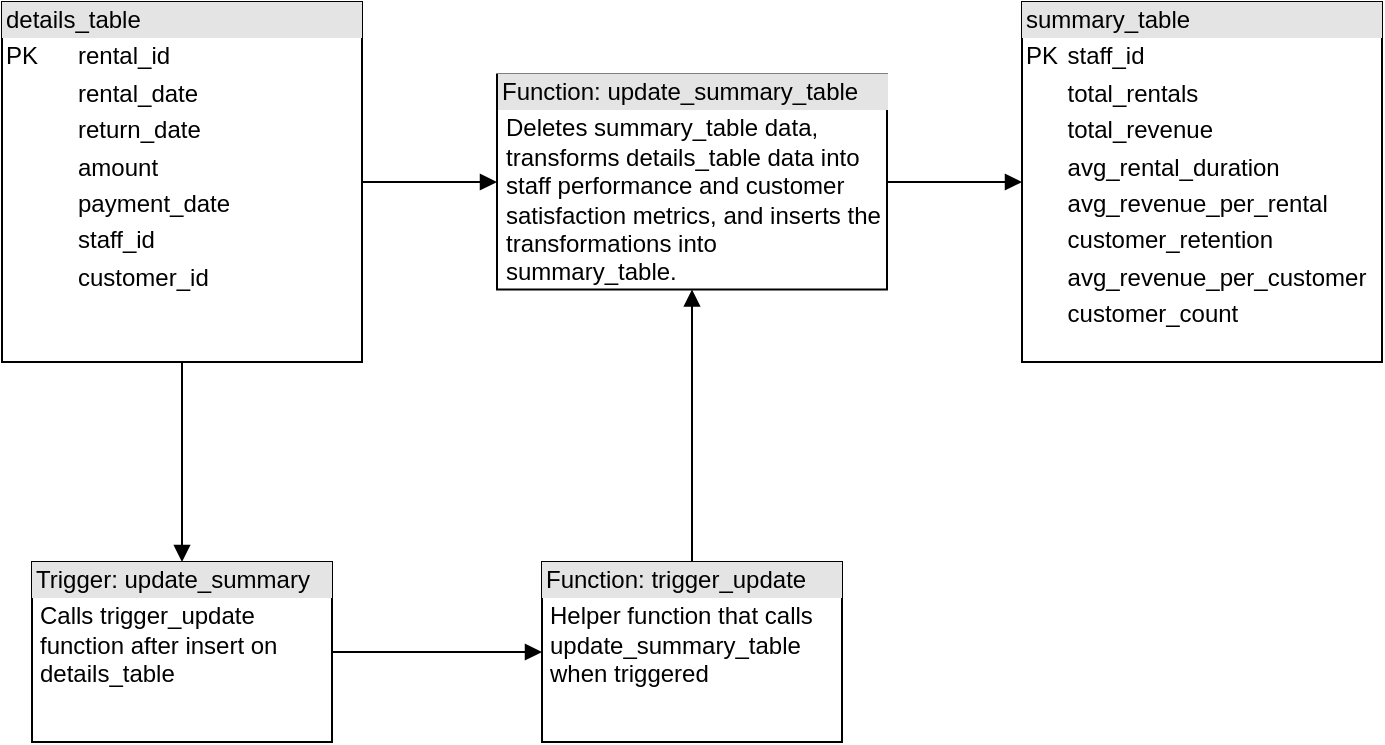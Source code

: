<mxfile version="24.7.16">
  <diagram name="Page-1" id="Bpwa1kRnQjFmKQBVXA7l">
    <mxGraphModel dx="1388" dy="932" grid="1" gridSize="10" guides="1" tooltips="1" connect="1" arrows="1" fold="1" page="1" pageScale="1" pageWidth="850" pageHeight="1100" math="0" shadow="0">
      <root>
        <mxCell id="0" />
        <mxCell id="1" parent="0" />
        <mxCell id="details_table" value="&lt;div style=&quot;box-sizing:border-box;width:100%;background:#e4e4e4;padding:2px;&quot;&gt;details_table&lt;/div&gt;&lt;table style=&quot;width:100%;font-size:1em;&quot; cellpadding=&quot;2&quot; cellspacing=&quot;0&quot;&gt;&lt;tbody&gt;&lt;tr&gt;&lt;td&gt;PK&lt;/td&gt;&lt;td&gt;rental_id&lt;/td&gt;&lt;/tr&gt;&lt;tr&gt;&lt;td&gt;&lt;/td&gt;&lt;td&gt;rental_date&lt;/td&gt;&lt;/tr&gt;&lt;tr&gt;&lt;td&gt;&lt;/td&gt;&lt;td&gt;return_date&lt;/td&gt;&lt;/tr&gt;&lt;tr&gt;&lt;td&gt;&lt;/td&gt;&lt;td&gt;amount&lt;/td&gt;&lt;/tr&gt;&lt;tr&gt;&lt;td&gt;&lt;/td&gt;&lt;td&gt;payment_date&lt;/td&gt;&lt;/tr&gt;&lt;tr&gt;&lt;td&gt;&lt;/td&gt;&lt;td&gt;staff_id&lt;/td&gt;&lt;/tr&gt;&lt;tr&gt;&lt;td&gt;&lt;/td&gt;&lt;td&gt;customer_id&lt;/td&gt;&lt;/tr&gt;&lt;/tbody&gt;&lt;/table&gt;" style="verticalAlign=top;align=left;overflow=fill;html=1;whiteSpace=wrap;" parent="1" vertex="1">
          <mxGeometry x="80" y="170" width="180" height="180" as="geometry" />
        </mxCell>
        <mxCell id="summary_table" value="&lt;div style=&quot;box-sizing:border-box;width:100%;background:#e4e4e4;padding:2px;&quot;&gt;summary_table&lt;/div&gt;&lt;table style=&quot;width:100%;font-size:1em;&quot; cellpadding=&quot;2&quot; cellspacing=&quot;0&quot;&gt;&lt;tbody&gt;&lt;tr&gt;&lt;td&gt;PK&lt;/td&gt;&lt;td&gt;staff_id&lt;/td&gt;&lt;/tr&gt;&lt;tr&gt;&lt;td&gt;&lt;/td&gt;&lt;td&gt;total_rentals&lt;/td&gt;&lt;/tr&gt;&lt;tr&gt;&lt;td&gt;&lt;/td&gt;&lt;td&gt;total_revenue&lt;/td&gt;&lt;/tr&gt;&lt;tr&gt;&lt;td&gt;&lt;/td&gt;&lt;td&gt;avg_rental_duration&lt;br&gt;&lt;/td&gt;&lt;/tr&gt;&lt;tr&gt;&lt;td&gt;&lt;/td&gt;&lt;td&gt;avg_revenue_per_rental&lt;br&gt;&lt;/td&gt;&lt;/tr&gt;&lt;tr&gt;&lt;td&gt;&lt;/td&gt;&lt;td&gt;customer_retention&lt;/td&gt;&lt;/tr&gt;&lt;tr&gt;&lt;td&gt;&lt;/td&gt;&lt;td&gt;avg_revenue_per_customer&lt;br&gt;&lt;/td&gt;&lt;/tr&gt;&lt;tr&gt;&lt;td&gt;&lt;/td&gt;&lt;td&gt;customer_count&lt;br&gt;&lt;/td&gt;&lt;/tr&gt;&lt;tr&gt;&lt;td&gt;&lt;/td&gt;&lt;td&gt;&lt;br&gt;&lt;/td&gt;&lt;/tr&gt;&lt;/tbody&gt;&lt;/table&gt;" style="verticalAlign=top;align=left;overflow=fill;html=1;whiteSpace=wrap;" parent="1" vertex="1">
          <mxGeometry x="590" y="170" width="180" height="180" as="geometry" />
        </mxCell>
        <mxCell id="update_summary_function" value="&lt;div style=&quot;box-sizing:border-box;width:100%;background:#e4e4e4;padding:2px;&quot;&gt;Function: update_summary_table&lt;/div&gt;&lt;div style=&quot;padding-left: 4px; padding-top: 2px;&quot;&gt;Deletes summary_table data, t&lt;span style=&quot;background-color: initial;&quot;&gt;ransforms details_table data into staff performance and customer satisfaction metrics, and inserts the transformations into summary_table.&lt;/span&gt;&lt;/div&gt;" style="verticalAlign=top;align=left;overflow=fill;html=1;whiteSpace=wrap;spacingLeft=0;spacing=2;" parent="1" vertex="1">
          <mxGeometry x="327.5" y="206.25" width="195" height="107.5" as="geometry" />
        </mxCell>
        <mxCell id="update_summary_trigger" value="&lt;div style=&quot;box-sizing:border-box;width:100%;background:#e4e4e4;padding:2px;&quot;&gt;Trigger: update_summary&lt;/div&gt;&lt;div style=&quot;padding-left: 4px; padding-top: 2px;&quot;&gt;Calls trigger_update function after insert on details_table&lt;/div&gt;" style="verticalAlign=top;align=left;overflow=fill;html=1;whiteSpace=wrap;" parent="1" vertex="1">
          <mxGeometry x="95" y="450" width="150" height="90" as="geometry" />
        </mxCell>
        <mxCell id="arrow1" value="" style="endArrow=block;html=1;edgeStyle=orthogonalEdgeStyle;rounded=0;entryX=0;entryY=0.5;entryDx=0;entryDy=0;" parent="1" source="details_table" target="update_summary_function" edge="1">
          <mxGeometry relative="1" as="geometry">
            <mxPoint x="310" y="230" as="targetPoint" />
          </mxGeometry>
        </mxCell>
        <mxCell id="arrow3" value="" style="endArrow=block;html=1;edgeStyle=orthogonalEdgeStyle;rounded=0;" parent="1" source="details_table" target="update_summary_trigger" edge="1">
          <mxGeometry relative="1" as="geometry" />
        </mxCell>
        <mxCell id="arrow4" value="" style="endArrow=block;html=1;edgeStyle=orthogonalEdgeStyle;rounded=0;entryX=0.5;entryY=1;entryDx=0;entryDy=0;" parent="1" source="I8NdVKSLHa5jlEs6RmeB-1" target="update_summary_function" edge="1">
          <mxGeometry relative="1" as="geometry" />
        </mxCell>
        <mxCell id="arrow5" value="" style="endArrow=block;html=1;edgeStyle=orthogonalEdgeStyle;rounded=0;exitX=1;exitY=0.5;exitDx=0;exitDy=0;" parent="1" source="update_summary_function" target="summary_table" edge="1">
          <mxGeometry relative="1" as="geometry">
            <mxPoint x="550" y="290" as="sourcePoint" />
          </mxGeometry>
        </mxCell>
        <mxCell id="I8NdVKSLHa5jlEs6RmeB-2" value="" style="endArrow=block;html=1;edgeStyle=orthogonalEdgeStyle;rounded=0;entryX=0;entryY=0.5;entryDx=0;entryDy=0;" edge="1" parent="1" source="update_summary_trigger" target="I8NdVKSLHa5jlEs6RmeB-1">
          <mxGeometry relative="1" as="geometry">
            <mxPoint x="170" y="495" as="sourcePoint" />
            <mxPoint x="570" y="495" as="targetPoint" />
          </mxGeometry>
        </mxCell>
        <mxCell id="I8NdVKSLHa5jlEs6RmeB-1" value="&lt;div style=&quot;box-sizing:border-box;width:100%;background:#e4e4e4;padding:2px;&quot;&gt;Function: trigger_update&lt;/div&gt;&lt;div style=&quot;padding-left: 4px; padding-top: 2px;&quot;&gt;Helper function that calls update_summary_table when triggered&lt;/div&gt;" style="verticalAlign=top;align=left;overflow=fill;html=1;whiteSpace=wrap;" vertex="1" parent="1">
          <mxGeometry x="350" y="450" width="150" height="90" as="geometry" />
        </mxCell>
      </root>
    </mxGraphModel>
  </diagram>
</mxfile>
